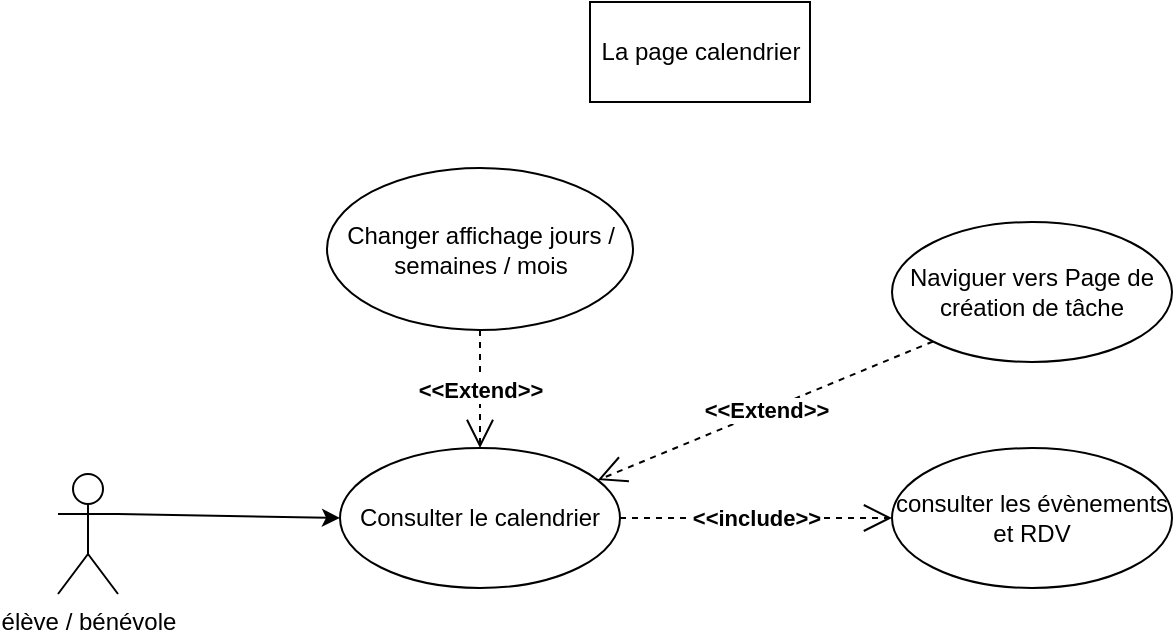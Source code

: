 <mxfile version="14.5.1" type="device"><diagram id="vDU5Wtguo6TVMxcy87Kn" name="Page-1"><mxGraphModel dx="1422" dy="822" grid="0" gridSize="10" guides="1" tooltips="1" connect="1" arrows="1" fold="1" page="1" pageScale="1" pageWidth="827" pageHeight="1169" math="0" shadow="0"><root><mxCell id="0"/><mxCell id="1" parent="0"/><mxCell id="hCKeGtMYuSBGS1kO8Nd2-1" value="élève / bénévole&lt;br&gt;" style="shape=umlActor;verticalLabelPosition=bottom;verticalAlign=top;html=1;outlineConnect=0;" parent="1" vertex="1"><mxGeometry x="71" y="287" width="30" height="60" as="geometry"/></mxCell><mxCell id="hCKeGtMYuSBGS1kO8Nd2-2" value="La page calendrier" style="html=1;" parent="1" vertex="1"><mxGeometry x="337" y="51" width="110" height="50" as="geometry"/></mxCell><mxCell id="hCKeGtMYuSBGS1kO8Nd2-3" value="Consulter le calendrier" style="ellipse;whiteSpace=wrap;html=1;" parent="1" vertex="1"><mxGeometry x="212" y="274" width="140" height="70" as="geometry"/></mxCell><mxCell id="hCKeGtMYuSBGS1kO8Nd2-4" value="consulter les évènements et RDV" style="ellipse;whiteSpace=wrap;html=1;" parent="1" vertex="1"><mxGeometry x="488" y="274" width="140" height="70" as="geometry"/></mxCell><mxCell id="hCKeGtMYuSBGS1kO8Nd2-8" value="&lt;b&gt;&amp;lt;&amp;lt;include&amp;gt;&amp;gt;&lt;/b&gt;" style="endArrow=open;endSize=12;dashed=1;html=1;entryX=0;entryY=0.5;entryDx=0;entryDy=0;exitX=1;exitY=0.5;exitDx=0;exitDy=0;" parent="1" target="hCKeGtMYuSBGS1kO8Nd2-4" edge="1" source="hCKeGtMYuSBGS1kO8Nd2-3"><mxGeometry width="160" relative="1" as="geometry"><mxPoint x="367" y="312" as="sourcePoint"/><mxPoint x="466" y="312" as="targetPoint"/></mxGeometry></mxCell><mxCell id="dfyZVQe8qaiFqtCKAaGI-1" value="" style="endArrow=classic;html=1;exitX=1;exitY=0.333;exitDx=0;exitDy=0;exitPerimeter=0;entryX=0;entryY=0.5;entryDx=0;entryDy=0;" parent="1" source="hCKeGtMYuSBGS1kO8Nd2-1" target="hCKeGtMYuSBGS1kO8Nd2-3" edge="1"><mxGeometry width="50" height="50" relative="1" as="geometry"><mxPoint x="387" y="437" as="sourcePoint"/><mxPoint x="437" y="387" as="targetPoint"/></mxGeometry></mxCell><mxCell id="dfyZVQe8qaiFqtCKAaGI-2" value="Changer affichage jours / semaines / mois" style="ellipse;whiteSpace=wrap;html=1;" parent="1" vertex="1"><mxGeometry x="205.5" y="134" width="153" height="81" as="geometry"/></mxCell><mxCell id="dfyZVQe8qaiFqtCKAaGI-3" value="&lt;b&gt;&amp;lt;&amp;lt;Extend&amp;gt;&amp;gt;&lt;/b&gt;" style="endArrow=open;endSize=12;dashed=1;html=1;exitX=0.5;exitY=1;exitDx=0;exitDy=0;entryX=0.5;entryY=0;entryDx=0;entryDy=0;" parent="1" source="dfyZVQe8qaiFqtCKAaGI-2" target="hCKeGtMYuSBGS1kO8Nd2-3" edge="1"><mxGeometry width="160" relative="1" as="geometry"><mxPoint x="301" y="240" as="sourcePoint"/><mxPoint x="461" y="240" as="targetPoint"/></mxGeometry></mxCell><mxCell id="dfyZVQe8qaiFqtCKAaGI-5" value="&lt;b&gt;&amp;lt;&amp;lt;Extend&amp;gt;&amp;gt;&lt;/b&gt;" style="endArrow=open;endSize=12;dashed=1;html=1;exitX=0;exitY=1;exitDx=0;exitDy=0;entryX=0.921;entryY=0.229;entryDx=0;entryDy=0;entryPerimeter=0;" parent="1" source="dfyZVQe8qaiFqtCKAaGI-6" target="hCKeGtMYuSBGS1kO8Nd2-3" edge="1"><mxGeometry width="160" relative="1" as="geometry"><mxPoint x="421" y="386" as="sourcePoint"/><mxPoint x="421" y="450" as="targetPoint"/></mxGeometry></mxCell><mxCell id="dfyZVQe8qaiFqtCKAaGI-6" value="Naviguer vers Page de création de tâche" style="ellipse;whiteSpace=wrap;html=1;" parent="1" vertex="1"><mxGeometry x="488" y="161" width="140" height="70" as="geometry"/></mxCell></root></mxGraphModel></diagram></mxfile>